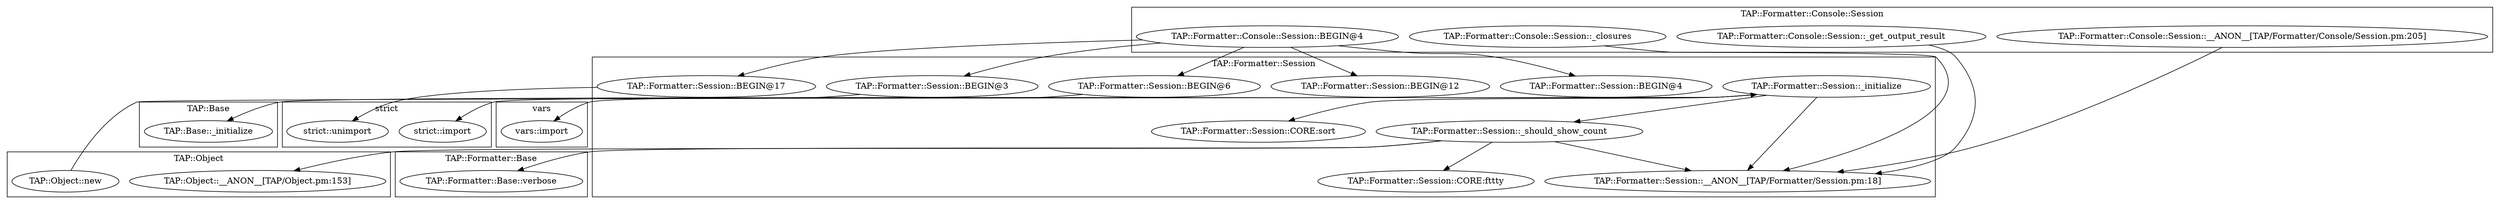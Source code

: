 digraph {
graph [overlap=false]
subgraph cluster_vars {
	label="vars";
	"vars::import";
}
subgraph cluster_strict {
	label="strict";
	"strict::import";
	"strict::unimport";
}
subgraph cluster_TAP_Object {
	label="TAP::Object";
	"TAP::Object::new";
	"TAP::Object::__ANON__[TAP/Object.pm:153]";
}
subgraph cluster_TAP_Formatter_Console_Session {
	label="TAP::Formatter::Console::Session";
	"TAP::Formatter::Console::Session::_get_output_result";
	"TAP::Formatter::Console::Session::__ANON__[TAP/Formatter/Console/Session.pm:205]";
	"TAP::Formatter::Console::Session::BEGIN@4";
	"TAP::Formatter::Console::Session::_closures";
}
subgraph cluster_TAP_Formatter_Base {
	label="TAP::Formatter::Base";
	"TAP::Formatter::Base::verbose";
}
subgraph cluster_TAP_Base {
	label="TAP::Base";
	"TAP::Base::_initialize";
}
subgraph cluster_TAP_Formatter_Session {
	label="TAP::Formatter::Session";
	"TAP::Formatter::Session::_initialize";
	"TAP::Formatter::Session::BEGIN@12";
	"TAP::Formatter::Session::_should_show_count";
	"TAP::Formatter::Session::__ANON__[TAP/Formatter/Session.pm:18]";
	"TAP::Formatter::Session::BEGIN@3";
	"TAP::Formatter::Session::BEGIN@6";
	"TAP::Formatter::Session::CORE:fttty";
	"TAP::Formatter::Session::BEGIN@17";
	"TAP::Formatter::Session::CORE:sort";
	"TAP::Formatter::Session::BEGIN@4";
}
"TAP::Formatter::Session::_initialize" -> "TAP::Formatter::Session::_should_show_count";
"TAP::Formatter::Session::_should_show_count" -> "TAP::Formatter::Session::CORE:fttty";
"TAP::Formatter::Console::Session::BEGIN@4" -> "TAP::Formatter::Session::BEGIN@12";
"TAP::Formatter::Session::_should_show_count" -> "TAP::Object::__ANON__[TAP/Object.pm:153]";
"TAP::Formatter::Console::Session::BEGIN@4" -> "TAP::Formatter::Session::BEGIN@6";
"TAP::Formatter::Console::Session::BEGIN@4" -> "TAP::Formatter::Session::BEGIN@17";
"TAP::Formatter::Session::_initialize" -> "TAP::Formatter::Session::CORE:sort";
"TAP::Formatter::Console::Session::BEGIN@4" -> "TAP::Formatter::Session::BEGIN@4";
"TAP::Object::new" -> "TAP::Formatter::Session::_initialize";
"TAP::Formatter::Console::Session::_get_output_result" -> "TAP::Formatter::Session::__ANON__[TAP/Formatter/Session.pm:18]";
"TAP::Formatter::Session::_initialize" -> "TAP::Formatter::Session::__ANON__[TAP/Formatter/Session.pm:18]";
"TAP::Formatter::Session::_should_show_count" -> "TAP::Formatter::Session::__ANON__[TAP/Formatter/Session.pm:18]";
"TAP::Formatter::Console::Session::__ANON__[TAP/Formatter/Console/Session.pm:205]" -> "TAP::Formatter::Session::__ANON__[TAP/Formatter/Session.pm:18]";
"TAP::Formatter::Console::Session::_closures" -> "TAP::Formatter::Session::__ANON__[TAP/Formatter/Session.pm:18]";
"TAP::Formatter::Session::BEGIN@17" -> "strict::unimport";
"TAP::Formatter::Console::Session::BEGIN@4" -> "TAP::Formatter::Session::BEGIN@3";
"TAP::Formatter::Session::_should_show_count" -> "TAP::Formatter::Base::verbose";
"TAP::Formatter::Session::_initialize" -> "TAP::Base::_initialize";
"TAP::Formatter::Session::BEGIN@6" -> "vars::import";
"TAP::Formatter::Session::BEGIN@3" -> "strict::import";
}
